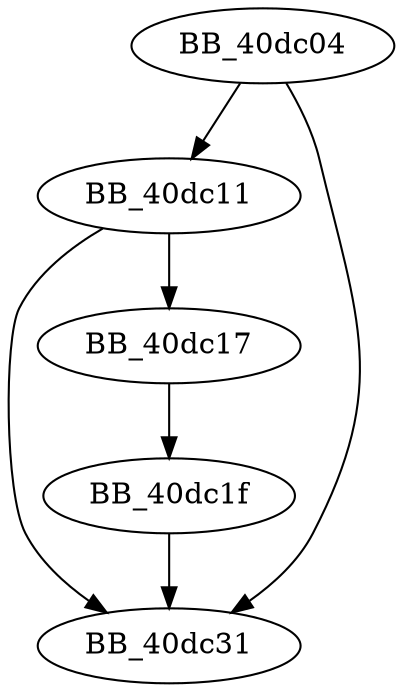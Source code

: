 DiGraph __freebuf{
BB_40dc04->BB_40dc11
BB_40dc04->BB_40dc31
BB_40dc11->BB_40dc17
BB_40dc11->BB_40dc31
BB_40dc17->BB_40dc1f
BB_40dc1f->BB_40dc31
}
